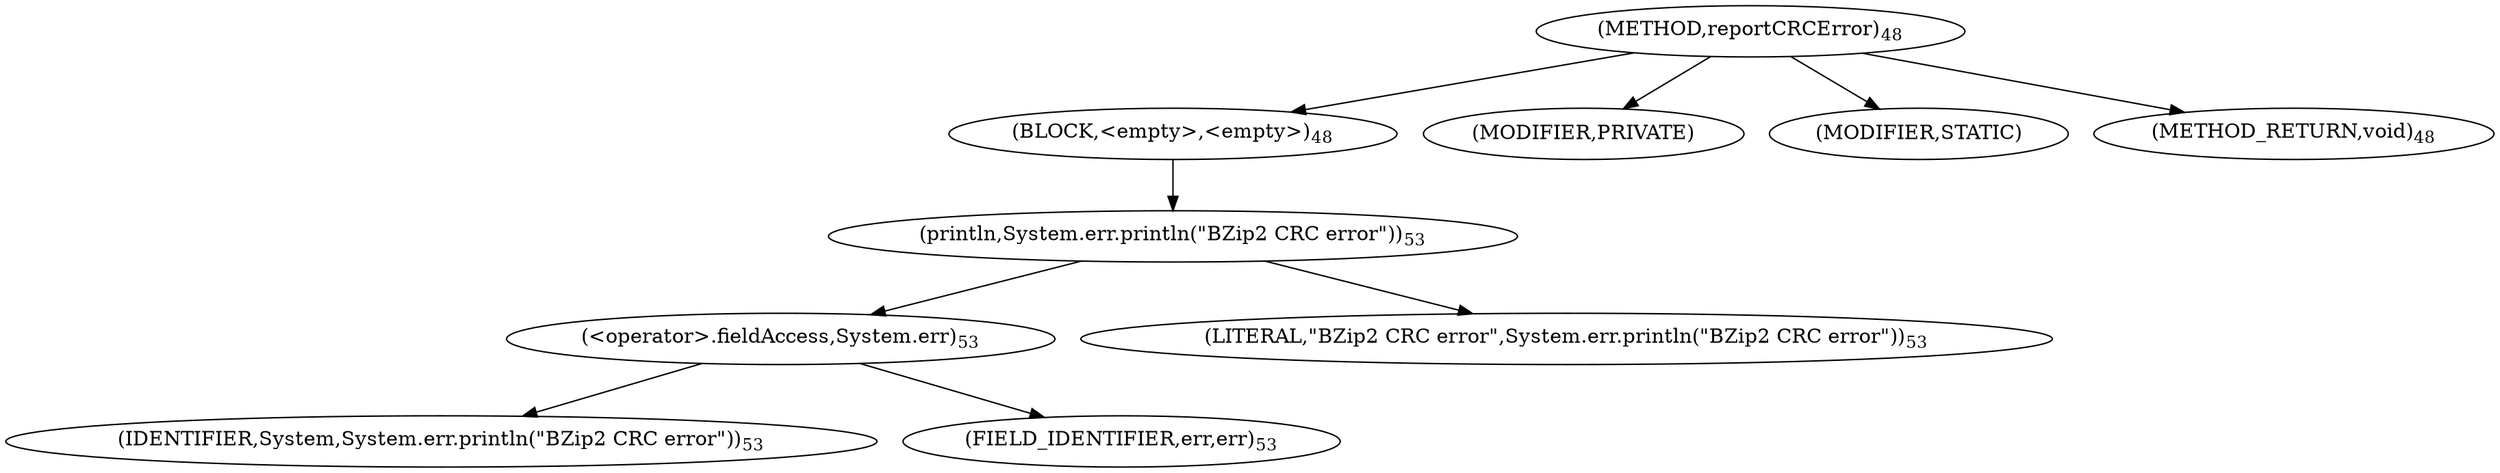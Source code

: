 digraph "reportCRCError" {  
"316" [label = <(METHOD,reportCRCError)<SUB>48</SUB>> ]
"317" [label = <(BLOCK,&lt;empty&gt;,&lt;empty&gt;)<SUB>48</SUB>> ]
"318" [label = <(println,System.err.println(&quot;BZip2 CRC error&quot;))<SUB>53</SUB>> ]
"319" [label = <(&lt;operator&gt;.fieldAccess,System.err)<SUB>53</SUB>> ]
"320" [label = <(IDENTIFIER,System,System.err.println(&quot;BZip2 CRC error&quot;))<SUB>53</SUB>> ]
"321" [label = <(FIELD_IDENTIFIER,err,err)<SUB>53</SUB>> ]
"322" [label = <(LITERAL,&quot;BZip2 CRC error&quot;,System.err.println(&quot;BZip2 CRC error&quot;))<SUB>53</SUB>> ]
"323" [label = <(MODIFIER,PRIVATE)> ]
"324" [label = <(MODIFIER,STATIC)> ]
"325" [label = <(METHOD_RETURN,void)<SUB>48</SUB>> ]
  "316" -> "317" 
  "316" -> "323" 
  "316" -> "324" 
  "316" -> "325" 
  "317" -> "318" 
  "318" -> "319" 
  "318" -> "322" 
  "319" -> "320" 
  "319" -> "321" 
}
